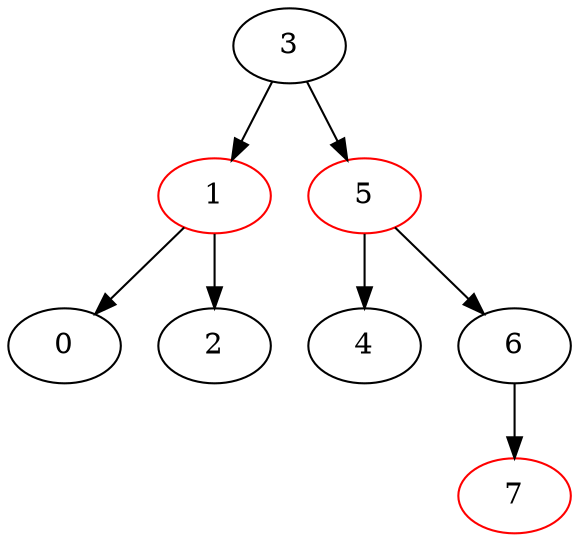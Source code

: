 digraph myGraph{
3[color=black]
1[color=red]
0[color=black]
2[color=black]
5[color=red]
4[color=black]
6[color=black]
7[color=red]
3->1
1->0
1->2
3->5
5->4
5->6
6->7
}
